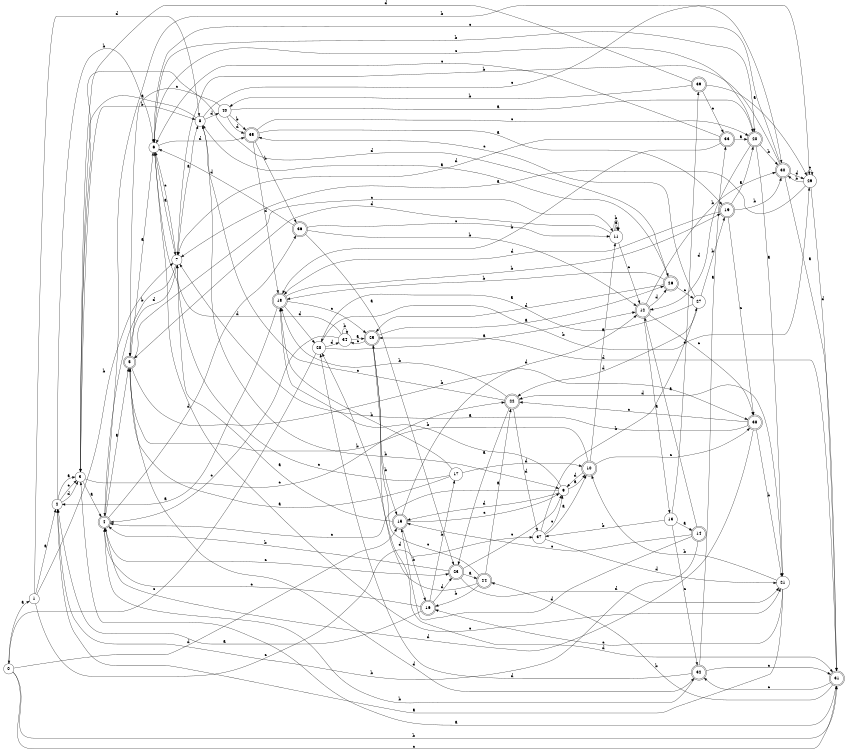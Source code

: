 digraph n33_2 {
__start0 [label="" shape="none"];

rankdir=LR;
size="8,5";

s0 [style="filled", color="black", fillcolor="white" shape="circle", label="0"];
s1 [style="filled", color="black", fillcolor="white" shape="circle", label="1"];
s2 [style="filled", color="black", fillcolor="white" shape="circle", label="2"];
s3 [style="filled", color="black", fillcolor="white" shape="circle", label="3"];
s4 [style="rounded,filled", color="black", fillcolor="white" shape="doublecircle", label="4"];
s5 [style="rounded,filled", color="black", fillcolor="white" shape="doublecircle", label="5"];
s6 [style="filled", color="black", fillcolor="white" shape="circle", label="6"];
s7 [style="filled", color="black", fillcolor="white" shape="circle", label="7"];
s8 [style="filled", color="black", fillcolor="white" shape="circle", label="8"];
s9 [style="filled", color="black", fillcolor="white" shape="circle", label="9"];
s10 [style="rounded,filled", color="black", fillcolor="white" shape="doublecircle", label="10"];
s11 [style="filled", color="black", fillcolor="white" shape="circle", label="11"];
s12 [style="rounded,filled", color="black", fillcolor="white" shape="doublecircle", label="12"];
s13 [style="filled", color="black", fillcolor="white" shape="circle", label="13"];
s14 [style="rounded,filled", color="black", fillcolor="white" shape="doublecircle", label="14"];
s15 [style="rounded,filled", color="black", fillcolor="white" shape="doublecircle", label="15"];
s16 [style="rounded,filled", color="black", fillcolor="white" shape="doublecircle", label="16"];
s17 [style="filled", color="black", fillcolor="white" shape="circle", label="17"];
s18 [style="rounded,filled", color="black", fillcolor="white" shape="doublecircle", label="18"];
s19 [style="rounded,filled", color="black", fillcolor="white" shape="doublecircle", label="19"];
s20 [style="rounded,filled", color="black", fillcolor="white" shape="doublecircle", label="20"];
s21 [style="filled", color="black", fillcolor="white" shape="circle", label="21"];
s22 [style="rounded,filled", color="black", fillcolor="white" shape="doublecircle", label="22"];
s23 [style="rounded,filled", color="black", fillcolor="white" shape="doublecircle", label="23"];
s24 [style="rounded,filled", color="black", fillcolor="white" shape="doublecircle", label="24"];
s25 [style="rounded,filled", color="black", fillcolor="white" shape="doublecircle", label="25"];
s26 [style="rounded,filled", color="black", fillcolor="white" shape="doublecircle", label="26"];
s27 [style="filled", color="black", fillcolor="white" shape="circle", label="27"];
s28 [style="filled", color="black", fillcolor="white" shape="circle", label="28"];
s29 [style="filled", color="black", fillcolor="white" shape="circle", label="29"];
s30 [style="rounded,filled", color="black", fillcolor="white" shape="doublecircle", label="30"];
s31 [style="rounded,filled", color="black", fillcolor="white" shape="doublecircle", label="31"];
s32 [style="rounded,filled", color="black", fillcolor="white" shape="doublecircle", label="32"];
s33 [style="rounded,filled", color="black", fillcolor="white" shape="doublecircle", label="33"];
s34 [style="filled", color="black", fillcolor="white" shape="circle", label="34"];
s35 [style="rounded,filled", color="black", fillcolor="white" shape="doublecircle", label="35"];
s36 [style="rounded,filled", color="black", fillcolor="white" shape="doublecircle", label="36"];
s37 [style="filled", color="black", fillcolor="white" shape="circle", label="37"];
s38 [style="rounded,filled", color="black", fillcolor="white" shape="doublecircle", label="38"];
s39 [style="rounded,filled", color="black", fillcolor="white" shape="doublecircle", label="39"];
s40 [style="filled", color="black", fillcolor="white" shape="circle", label="40"];
s0 -> s1 [label="a"];
s0 -> s31 [label="b"];
s0 -> s31 [label="c"];
s0 -> s15 [label="d"];
s1 -> s2 [label="a"];
s1 -> s7 [label="b"];
s1 -> s37 [label="c"];
s1 -> s8 [label="d"];
s2 -> s3 [label="a"];
s2 -> s6 [label="b"];
s2 -> s3 [label="c"];
s2 -> s3 [label="d"];
s3 -> s4 [label="a"];
s3 -> s8 [label="b"];
s3 -> s22 [label="c"];
s3 -> s26 [label="d"];
s4 -> s5 [label="a"];
s4 -> s30 [label="b"];
s4 -> s23 [label="c"];
s4 -> s36 [label="d"];
s5 -> s6 [label="a"];
s5 -> s38 [label="b"];
s5 -> s11 [label="c"];
s5 -> s32 [label="d"];
s6 -> s7 [label="a"];
s6 -> s20 [label="b"];
s6 -> s21 [label="c"];
s6 -> s35 [label="d"];
s7 -> s8 [label="a"];
s7 -> s4 [label="b"];
s7 -> s6 [label="c"];
s7 -> s5 [label="d"];
s8 -> s3 [label="a"];
s8 -> s9 [label="b"];
s8 -> s29 [label="c"];
s8 -> s40 [label="d"];
s9 -> s10 [label="a"];
s9 -> s18 [label="b"];
s9 -> s4 [label="c"];
s9 -> s15 [label="d"];
s10 -> s11 [label="a"];
s10 -> s5 [label="b"];
s10 -> s38 [label="c"];
s10 -> s9 [label="d"];
s11 -> s11 [label="a"];
s11 -> s11 [label="b"];
s11 -> s12 [label="c"];
s11 -> s5 [label="d"];
s12 -> s13 [label="a"];
s12 -> s30 [label="b"];
s12 -> s38 [label="c"];
s12 -> s26 [label="d"];
s13 -> s14 [label="a"];
s13 -> s37 [label="b"];
s13 -> s32 [label="c"];
s13 -> s39 [label="d"];
s14 -> s12 [label="a"];
s14 -> s2 [label="b"];
s14 -> s15 [label="c"];
s14 -> s15 [label="d"];
s15 -> s7 [label="a"];
s15 -> s16 [label="b"];
s15 -> s9 [label="c"];
s15 -> s12 [label="d"];
s16 -> s2 [label="a"];
s16 -> s17 [label="b"];
s16 -> s4 [label="c"];
s16 -> s23 [label="d"];
s17 -> s5 [label="a"];
s17 -> s18 [label="b"];
s17 -> s7 [label="c"];
s17 -> s10 [label="d"];
s18 -> s2 [label="a"];
s18 -> s19 [label="b"];
s18 -> s25 [label="c"];
s18 -> s28 [label="d"];
s19 -> s20 [label="a"];
s19 -> s30 [label="b"];
s19 -> s38 [label="c"];
s19 -> s18 [label="d"];
s20 -> s21 [label="a"];
s20 -> s30 [label="b"];
s20 -> s6 [label="c"];
s20 -> s12 [label="d"];
s21 -> s2 [label="a"];
s21 -> s10 [label="b"];
s21 -> s16 [label="c"];
s21 -> s22 [label="d"];
s22 -> s23 [label="a"];
s22 -> s18 [label="b"];
s22 -> s8 [label="c"];
s22 -> s37 [label="d"];
s23 -> s24 [label="a"];
s23 -> s4 [label="b"];
s23 -> s9 [label="c"];
s23 -> s21 [label="d"];
s24 -> s22 [label="a"];
s24 -> s16 [label="b"];
s24 -> s25 [label="c"];
s24 -> s28 [label="d"];
s25 -> s26 [label="a"];
s25 -> s15 [label="b"];
s25 -> s34 [label="c"];
s25 -> s31 [label="d"];
s26 -> s8 [label="a"];
s26 -> s18 [label="b"];
s26 -> s27 [label="c"];
s26 -> s25 [label="d"];
s27 -> s28 [label="a"];
s27 -> s19 [label="b"];
s27 -> s35 [label="c"];
s27 -> s22 [label="d"];
s28 -> s12 [label="a"];
s28 -> s29 [label="b"];
s28 -> s0 [label="c"];
s28 -> s34 [label="d"];
s29 -> s7 [label="a"];
s29 -> s30 [label="b"];
s29 -> s29 [label="c"];
s29 -> s31 [label="d"];
s30 -> s31 [label="a"];
s30 -> s7 [label="b"];
s30 -> s6 [label="c"];
s30 -> s29 [label="d"];
s31 -> s3 [label="a"];
s31 -> s24 [label="b"];
s31 -> s32 [label="c"];
s31 -> s25 [label="d"];
s32 -> s33 [label="a"];
s32 -> s4 [label="b"];
s32 -> s31 [label="c"];
s32 -> s28 [label="d"];
s33 -> s20 [label="a"];
s33 -> s18 [label="b"];
s33 -> s6 [label="c"];
s33 -> s7 [label="d"];
s34 -> s25 [label="a"];
s34 -> s34 [label="b"];
s34 -> s4 [label="c"];
s34 -> s6 [label="d"];
s35 -> s19 [label="a"];
s35 -> s36 [label="b"];
s35 -> s20 [label="c"];
s35 -> s18 [label="d"];
s36 -> s23 [label="a"];
s36 -> s12 [label="b"];
s36 -> s11 [label="c"];
s36 -> s6 [label="d"];
s37 -> s10 [label="a"];
s37 -> s27 [label="b"];
s37 -> s9 [label="c"];
s37 -> s21 [label="d"];
s38 -> s7 [label="a"];
s38 -> s21 [label="b"];
s38 -> s22 [label="c"];
s38 -> s4 [label="d"];
s39 -> s29 [label="a"];
s39 -> s40 [label="b"];
s39 -> s33 [label="c"];
s39 -> s3 [label="d"];
s40 -> s20 [label="a"];
s40 -> s35 [label="b"];
s40 -> s5 [label="c"];
s40 -> s35 [label="d"];

}